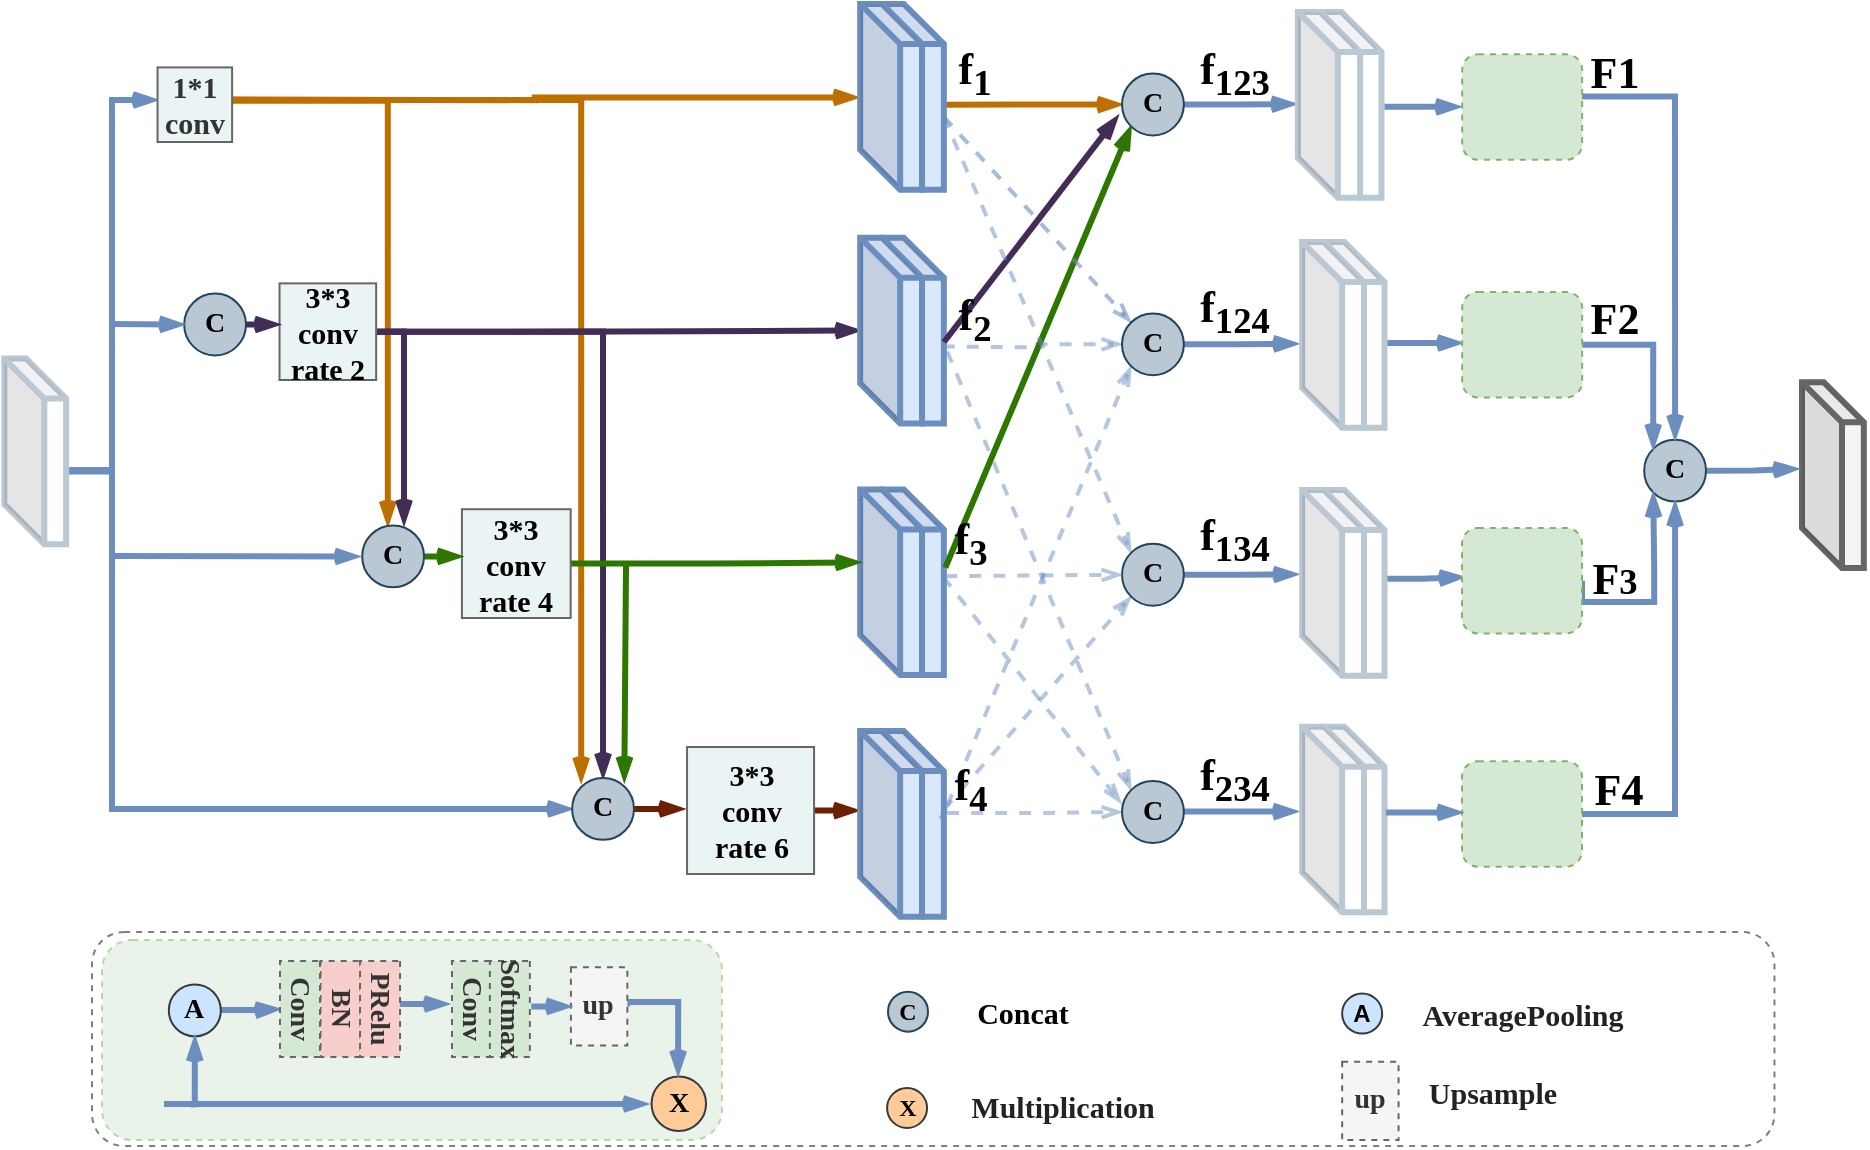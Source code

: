 <mxfile version="15.4.2" type="github">
  <diagram id="ucmeDUE8PjvUyTsY_A71" name="Page-1">
    <mxGraphModel dx="2331" dy="110" grid="1" gridSize="10" guides="1" tooltips="1" connect="1" arrows="1" fold="1" page="1" pageScale="1" pageWidth="950" pageHeight="610" math="0" shadow="0">
      <root>
        <mxCell id="0" />
        <mxCell id="1" parent="0" />
        <mxCell id="HQmr0_HHxX1zqaQ1JSO0-6" value="" style="rounded=1;whiteSpace=wrap;html=1;dashed=1;fillColor=none;opacity=50;" parent="1" vertex="1">
          <mxGeometry x="-896" y="1090" width="841.23" height="107" as="geometry" />
        </mxCell>
        <mxCell id="HQmr0_HHxX1zqaQ1JSO0-5" value="" style="rounded=1;whiteSpace=wrap;html=1;opacity=50;fillColor=#d5e8d4;strokeColor=#82b366;dashed=1;" parent="1" vertex="1">
          <mxGeometry x="-891" y="1094" width="310" height="100" as="geometry" />
        </mxCell>
        <mxCell id="ZjDHKOjExT786DWHT1Mi-3" style="edgeStyle=orthogonalEdgeStyle;rounded=0;orthogonalLoop=1;jettySize=auto;html=1;strokeColor=#6C8EBF;strokeWidth=3;endArrow=openThin;endFill=0;" parent="1" target="WGSE6rdhL_hBCYRlnlbb-167" edge="1">
          <mxGeometry relative="1" as="geometry">
            <mxPoint x="-913" y="859" as="sourcePoint" />
            <mxPoint x="-873.92" y="684" as="targetPoint" />
            <Array as="points">
              <mxPoint x="-886" y="859" />
              <mxPoint x="-886" y="674" />
            </Array>
          </mxGeometry>
        </mxCell>
        <mxCell id="_Oy8U_VoJlUWkBcO0KBY-6" style="edgeStyle=orthogonalEdgeStyle;rounded=0;orthogonalLoop=1;jettySize=auto;html=1;exitX=0;exitY=0;exitDx=30.922;exitDy=56.429;exitPerimeter=0;entryX=0;entryY=0.5;entryDx=0;entryDy=0;fontSize=15;strokeWidth=3;endArrow=openThin;endFill=0;strokeColor=#6C8EBF;" edge="1" parent="1" target="WGSE6rdhL_hBCYRlnlbb-182">
          <mxGeometry relative="1" as="geometry">
            <mxPoint x="-911.918" y="859.699" as="sourcePoint" />
            <mxPoint x="-658.936" y="1028.458" as="targetPoint" />
            <Array as="points">
              <mxPoint x="-886" y="860" />
              <mxPoint x="-886" y="1029" />
            </Array>
          </mxGeometry>
        </mxCell>
        <mxCell id="WGSE6rdhL_hBCYRlnlbb-162" value="" style="shape=cube;whiteSpace=wrap;html=1;boundedLbl=1;backgroundOutline=1;darkOpacity=0.05;darkOpacity2=0.1;strokeColor=#BAC8D3;strokeWidth=3;" parent="1" vertex="1">
          <mxGeometry x="-939.84" y="803.271" width="30.922" height="92.857" as="geometry" />
        </mxCell>
        <mxCell id="ZjDHKOjExT786DWHT1Mi-12" style="edgeStyle=orthogonalEdgeStyle;rounded=0;orthogonalLoop=1;jettySize=auto;html=1;exitX=1;exitY=0.5;exitDx=0;exitDy=0;entryX=0.146;entryY=0.065;entryDx=0;entryDy=0;strokeColor=#BD7000;strokeWidth=3;fillColor=#f0a30a;endArrow=openThin;endFill=0;entryPerimeter=0;" parent="1" edge="1" target="WGSE6rdhL_hBCYRlnlbb-182">
          <mxGeometry relative="1" as="geometry">
            <mxPoint x="-842.39" y="681.52" as="sourcePoint" />
            <mxPoint x="-651.408" y="1004.525" as="targetPoint" />
            <Array as="points">
              <mxPoint x="-842" y="674" />
              <mxPoint x="-651" y="674" />
            </Array>
          </mxGeometry>
        </mxCell>
        <mxCell id="cVw8dc1-TvIYtdiTkvWI-1" style="edgeStyle=orthogonalEdgeStyle;rounded=0;orthogonalLoop=1;jettySize=auto;html=1;exitX=1;exitY=0.5;exitDx=0;exitDy=0;fillColor=#f0a30a;strokeColor=#BD7000;strokeWidth=3;entryX=-0.032;entryY=0.503;entryDx=0;entryDy=0;entryPerimeter=0;fontStyle=0;endArrow=openThin;endFill=0;" parent="1" target="WGSE6rdhL_hBCYRlnlbb-219" edge="1">
          <mxGeometry relative="1" as="geometry">
            <mxPoint x="-492.92" y="675" as="targetPoint" />
            <mxPoint x="-838.39" y="673.63" as="sourcePoint" />
          </mxGeometry>
        </mxCell>
        <mxCell id="cVw8dc1-TvIYtdiTkvWI-8" style="edgeStyle=orthogonalEdgeStyle;rounded=0;orthogonalLoop=1;jettySize=auto;html=1;exitX=1;exitY=0.5;exitDx=0;exitDy=0;entryX=0.415;entryY=0.003;entryDx=0;entryDy=0;entryPerimeter=0;fillColor=#f0a30a;strokeColor=#BD7000;strokeWidth=3;endArrow=openThin;endFill=0;" parent="1" target="WGSE6rdhL_hBCYRlnlbb-180" edge="1">
          <mxGeometry relative="1" as="geometry">
            <mxPoint x="-825.94" y="674.355" as="sourcePoint" />
            <mxPoint x="-747.991" y="887.211" as="targetPoint" />
            <Array as="points">
              <mxPoint x="-748" y="674" />
            </Array>
          </mxGeometry>
        </mxCell>
        <mxCell id="WGSE6rdhL_hBCYRlnlbb-167" value="&lt;font face=&quot;Times New Roman&quot; style=&quot;font-size: 15px&quot;&gt;&lt;b&gt;1*1&lt;br&gt;conv&lt;/b&gt;&lt;/font&gt;" style="whiteSpace=wrap;html=1;aspect=fixed;strokeWidth=1;fillColor=#EBF4F5;strokeColor=#666666;fontColor=#333333;" parent="1" vertex="1">
          <mxGeometry x="-863.23" y="657.71" width="37.29" height="37.29" as="geometry" />
        </mxCell>
        <mxCell id="cVw8dc1-TvIYtdiTkvWI-9" style="edgeStyle=orthogonalEdgeStyle;rounded=0;orthogonalLoop=1;jettySize=auto;html=1;exitX=1;exitY=0.5;exitDx=0;exitDy=0;entryX=0.666;entryY=-0.013;entryDx=0;entryDy=0;entryPerimeter=0;fillColor=#76608a;strokeColor=#432D57;strokeWidth=3;endArrow=openThin;endFill=0;" parent="1" edge="1" target="WGSE6rdhL_hBCYRlnlbb-180" source="WGSE6rdhL_hBCYRlnlbb-171">
          <mxGeometry relative="1" as="geometry">
            <mxPoint x="-734.117" y="893.385" as="targetPoint" />
            <mxPoint x="-756.48" y="808.801" as="sourcePoint" />
            <Array as="points">
              <mxPoint x="-740" y="790" />
              <mxPoint x="-740" y="886" />
            </Array>
          </mxGeometry>
        </mxCell>
        <mxCell id="_Oy8U_VoJlUWkBcO0KBY-7" style="edgeStyle=orthogonalEdgeStyle;rounded=0;orthogonalLoop=1;jettySize=auto;html=1;exitX=1;exitY=0.5;exitDx=0;exitDy=0;fontSize=15;endArrow=openThin;endFill=0;strokeColor=#432D57;strokeWidth=3;" edge="1" parent="1" source="WGSE6rdhL_hBCYRlnlbb-171" target="WGSE6rdhL_hBCYRlnlbb-220">
          <mxGeometry relative="1" as="geometry" />
        </mxCell>
        <mxCell id="_Oy8U_VoJlUWkBcO0KBY-8" style="edgeStyle=orthogonalEdgeStyle;rounded=0;orthogonalLoop=1;jettySize=auto;html=1;exitX=1;exitY=0.5;exitDx=0;exitDy=0;entryX=0.5;entryY=0;entryDx=0;entryDy=0;fontSize=15;endArrow=openThin;endFill=0;strokeColor=#432D57;strokeWidth=3;" edge="1" parent="1" source="WGSE6rdhL_hBCYRlnlbb-171" target="WGSE6rdhL_hBCYRlnlbb-182">
          <mxGeometry relative="1" as="geometry" />
        </mxCell>
        <mxCell id="WGSE6rdhL_hBCYRlnlbb-171" value="&lt;font face=&quot;Times New Roman&quot; style=&quot;font-size: 15px&quot;&gt;&lt;b&gt;3*3&lt;br&gt;conv&lt;br&gt;rate 2&lt;/b&gt;&lt;/font&gt;" style="whiteSpace=wrap;html=1;aspect=fixed;strokeWidth=1;fillColor=#EBF4F5;strokeColor=#666666;" parent="1" vertex="1">
          <mxGeometry x="-802.23" y="765.69" width="48.31" height="48.31" as="geometry" />
        </mxCell>
        <mxCell id="HQmr0_HHxX1zqaQ1JSO0-12" style="edgeStyle=orthogonalEdgeStyle;rounded=0;orthogonalLoop=1;jettySize=auto;html=1;exitX=1;exitY=0.5;exitDx=0;exitDy=0;entryX=-0.028;entryY=0.429;entryDx=0;entryDy=0;entryPerimeter=0;endArrow=openThin;endFill=0;strokeColor=#6D1F00;strokeWidth=3;" parent="1" source="WGSE6rdhL_hBCYRlnlbb-176" target="WGSE6rdhL_hBCYRlnlbb-222" edge="1">
          <mxGeometry relative="1" as="geometry" />
        </mxCell>
        <mxCell id="WGSE6rdhL_hBCYRlnlbb-176" value="&lt;font face=&quot;Times New Roman&quot; style=&quot;font-size: 15px&quot;&gt;&lt;b&gt;3*3&lt;br&gt;conv&lt;br&gt;rate 6&lt;/b&gt;&lt;/font&gt;" style="whiteSpace=wrap;html=1;aspect=fixed;strokeWidth=1;fillColor=#EBF4F5;strokeColor=#666666;" parent="1" vertex="1">
          <mxGeometry x="-598.47" y="997.5" width="63.5" height="63.5" as="geometry" />
        </mxCell>
        <mxCell id="HQmr0_HHxX1zqaQ1JSO0-22" style="edgeStyle=orthogonalEdgeStyle;rounded=0;orthogonalLoop=1;jettySize=auto;html=1;exitX=1;exitY=0.5;exitDx=0;exitDy=0;endArrow=openThin;endFill=0;strokeColor=#6D1F00;strokeWidth=3;" parent="1" source="WGSE6rdhL_hBCYRlnlbb-182" edge="1">
          <mxGeometry relative="1" as="geometry">
            <mxPoint x="-600" y="1028.444" as="targetPoint" />
          </mxGeometry>
        </mxCell>
        <mxCell id="WGSE6rdhL_hBCYRlnlbb-182" value="&lt;b&gt;&lt;font face=&quot;Times New Roman&quot; style=&quot;font-size: 14px&quot;&gt;C&lt;/font&gt;&lt;/b&gt;" style="ellipse;whiteSpace=wrap;html=1;aspect=fixed;strokeColor=#23445d;strokeWidth=1;fillColor=#bac8d3;" parent="1" vertex="1">
          <mxGeometry x="-655.936" y="1012.997" width="30.922" height="30.922" as="geometry" />
        </mxCell>
        <mxCell id="WGSE6rdhL_hBCYRlnlbb-183" style="edgeStyle=orthogonalEdgeStyle;rounded=0;orthogonalLoop=1;jettySize=auto;html=1;exitX=1.019;exitY=0.542;exitDx=0;exitDy=0;exitPerimeter=0;fillColor=#f0a30a;strokeColor=#BD7000;strokeWidth=3;entryX=0;entryY=0.5;entryDx=0;entryDy=0;endArrow=openThin;endFill=0;" parent="1" source="WGSE6rdhL_hBCYRlnlbb-184" target="WGSE6rdhL_hBCYRlnlbb-201" edge="1">
          <mxGeometry relative="1" as="geometry">
            <mxPoint x="-187.0" y="682.81" as="targetPoint" />
          </mxGeometry>
        </mxCell>
        <mxCell id="WGSE6rdhL_hBCYRlnlbb-184" value="" style="shape=cube;whiteSpace=wrap;html=1;boundedLbl=1;backgroundOutline=1;darkOpacity=0.05;darkOpacity2=0.1;strokeColor=#6c8ebf;strokeWidth=3;fillColor=#dae8fc;" parent="1" vertex="1">
          <mxGeometry x="-501.0" y="626.001" width="30.922" height="92.857" as="geometry" />
        </mxCell>
        <mxCell id="ZjDHKOjExT786DWHT1Mi-16" style="edgeStyle=orthogonalEdgeStyle;rounded=0;orthogonalLoop=1;jettySize=auto;html=1;exitX=0.044;exitY=0.881;exitDx=0;exitDy=0;exitPerimeter=0;entryX=0;entryY=0.5;entryDx=0;entryDy=0;strokeColor=#6C8EBF;strokeWidth=2;opacity=50;dashed=1;endArrow=openThin;endFill=0;" parent="1" target="WGSE6rdhL_hBCYRlnlbb-203" edge="1">
          <mxGeometry relative="1" as="geometry">
            <mxPoint x="-470.64" y="797.24" as="sourcePoint" />
          </mxGeometry>
        </mxCell>
        <mxCell id="WGSE6rdhL_hBCYRlnlbb-186" value="" style="shape=cube;whiteSpace=wrap;html=1;boundedLbl=1;backgroundOutline=1;darkOpacity=0.05;darkOpacity2=0.1;strokeColor=#6c8ebf;strokeWidth=3;fillColor=#dae8fc;" parent="1" vertex="1">
          <mxGeometry x="-501.0" y="742.841" width="30.922" height="92.857" as="geometry" />
        </mxCell>
        <mxCell id="WGSE6rdhL_hBCYRlnlbb-188" value="" style="shape=cube;whiteSpace=wrap;html=1;boundedLbl=1;backgroundOutline=1;darkOpacity=0.05;darkOpacity2=0.1;strokeColor=#6c8ebf;strokeWidth=3;fillColor=#dae8fc;" parent="1" vertex="1">
          <mxGeometry x="-501.0" y="868.701" width="30.922" height="92.857" as="geometry" />
        </mxCell>
        <mxCell id="ZjDHKOjExT786DWHT1Mi-32" style="edgeStyle=orthogonalEdgeStyle;rounded=0;orthogonalLoop=1;jettySize=auto;html=1;exitX=1.054;exitY=0.441;exitDx=0;exitDy=0;exitPerimeter=0;entryX=0;entryY=0.5;entryDx=0;entryDy=0;strokeColor=#6C8EBF;strokeWidth=2;opacity=50;dashed=1;endArrow=openThin;endFill=0;" parent="1" source="WGSE6rdhL_hBCYRlnlbb-190" target="WGSE6rdhL_hBCYRlnlbb-207" edge="1">
          <mxGeometry relative="1" as="geometry" />
        </mxCell>
        <mxCell id="WGSE6rdhL_hBCYRlnlbb-190" value="" style="shape=cube;whiteSpace=wrap;html=1;boundedLbl=1;backgroundOutline=1;darkOpacity=0.05;darkOpacity2=0.1;strokeColor=#6c8ebf;strokeWidth=3;fillColor=#dae8fc;" parent="1" vertex="1">
          <mxGeometry x="-501.0" y="989.561" width="30.922" height="92.857" as="geometry" />
        </mxCell>
        <mxCell id="WGSE6rdhL_hBCYRlnlbb-191" value="" style="endArrow=openThin;html=1;strokeWidth=3;fillColor=#76608a;strokeColor=#432D57;endFill=0;" parent="1" edge="1">
          <mxGeometry width="50" height="50" relative="1" as="geometry">
            <mxPoint x="-470" y="795" as="sourcePoint" />
            <mxPoint x="-383" y="682" as="targetPoint" />
          </mxGeometry>
        </mxCell>
        <mxCell id="WGSE6rdhL_hBCYRlnlbb-192" value="" style="endArrow=openThin;html=1;fillColor=#60a917;strokeColor=#2D7600;strokeWidth=3;exitX=1.024;exitY=0.421;exitDx=0;exitDy=0;exitPerimeter=0;entryX=0;entryY=1;entryDx=0;entryDy=0;startArrow=none;endFill=0;" parent="1" source="WGSE6rdhL_hBCYRlnlbb-188" target="WGSE6rdhL_hBCYRlnlbb-201" edge="1">
          <mxGeometry width="50" height="50" relative="1" as="geometry">
            <mxPoint x="-377.92" y="915" as="sourcePoint" />
            <mxPoint x="-187.0" y="700.81" as="targetPoint" />
          </mxGeometry>
        </mxCell>
        <mxCell id="WGSE6rdhL_hBCYRlnlbb-193" value="" style="endArrow=openThin;html=1;startArrow=none;exitX=0;exitY=0;exitDx=30.922;exitDy=56.429;exitPerimeter=0;fillColor=#dae8fc;strokeColor=#6c8ebf;strokeWidth=2;entryX=0;entryY=0;entryDx=0;entryDy=0;dashed=1;opacity=60;endFill=0;" parent="1" source="WGSE6rdhL_hBCYRlnlbb-184" target="WGSE6rdhL_hBCYRlnlbb-203" edge="1">
          <mxGeometry width="50" height="50" relative="1" as="geometry">
            <mxPoint x="-317.92" y="695" as="sourcePoint" />
            <mxPoint x="-186.92" y="795" as="targetPoint" />
          </mxGeometry>
        </mxCell>
        <mxCell id="WGSE6rdhL_hBCYRlnlbb-194" value="" style="endArrow=openThin;html=1;exitX=1.057;exitY=0.4;exitDx=0;exitDy=0;exitPerimeter=0;fillColor=#dae8fc;strokeColor=#6c8ebf;strokeWidth=2;entryX=0;entryY=1;entryDx=0;entryDy=0;dashed=1;opacity=50;endFill=0;" parent="1" source="WGSE6rdhL_hBCYRlnlbb-190" target="WGSE6rdhL_hBCYRlnlbb-203" edge="1">
          <mxGeometry width="50" height="50" relative="1" as="geometry">
            <mxPoint x="-326.08" y="998.56" as="sourcePoint" />
            <mxPoint x="-186.92" y="815" as="targetPoint" />
          </mxGeometry>
        </mxCell>
        <mxCell id="WGSE6rdhL_hBCYRlnlbb-195" value="" style="endArrow=openThin;html=1;entryX=0;entryY=0;entryDx=0;entryDy=0;fillColor=#dae8fc;strokeColor=#6c8ebf;strokeWidth=2;exitX=0;exitY=0;exitDx=30.922;exitDy=56.429;exitPerimeter=0;dashed=1;opacity=50;endFill=0;" parent="1" source="WGSE6rdhL_hBCYRlnlbb-184" target="WGSE6rdhL_hBCYRlnlbb-205" edge="1">
          <mxGeometry width="50" height="50" relative="1" as="geometry">
            <mxPoint x="-407.92" y="695" as="sourcePoint" />
            <mxPoint x="-187.0" y="900.099" as="targetPoint" />
          </mxGeometry>
        </mxCell>
        <mxCell id="WGSE6rdhL_hBCYRlnlbb-196" value="" style="endArrow=openThin;html=1;fillColor=#dae8fc;strokeColor=#6c8ebf;strokeWidth=2;entryX=0;entryY=1;entryDx=0;entryDy=0;dashed=1;opacity=50;startArrow=none;exitX=1.005;exitY=0.421;exitDx=0;exitDy=0;exitPerimeter=0;endFill=0;" parent="1" source="WGSE6rdhL_hBCYRlnlbb-190" target="WGSE6rdhL_hBCYRlnlbb-205" edge="1">
          <mxGeometry width="50" height="50" relative="1" as="geometry">
            <mxPoint x="-462.92" y="1008" as="sourcePoint" />
            <mxPoint x="-187.0" y="933.81" as="targetPoint" />
          </mxGeometry>
        </mxCell>
        <mxCell id="WGSE6rdhL_hBCYRlnlbb-197" value="" style="endArrow=openThin;html=1;entryX=0;entryY=0;entryDx=0;entryDy=0;fillColor=#dae8fc;strokeColor=#6c8ebf;strokeWidth=2;exitX=0.119;exitY=0.964;exitDx=0;exitDy=0;exitPerimeter=0;dashed=1;opacity=50;endFill=0;" parent="1" target="WGSE6rdhL_hBCYRlnlbb-207" edge="1">
          <mxGeometry width="50" height="50" relative="1" as="geometry">
            <mxPoint x="-468.39" y="799.73" as="sourcePoint" />
            <mxPoint x="-187.0" y="992.959" as="targetPoint" />
          </mxGeometry>
        </mxCell>
        <mxCell id="WGSE6rdhL_hBCYRlnlbb-198" value="" style="endArrow=openThin;html=1;fillColor=#dae8fc;strokeColor=#6c8ebf;strokeWidth=2;opacity=50;dashed=1;exitX=0.993;exitY=0.472;exitDx=0;exitDy=0;exitPerimeter=0;entryX=-0.013;entryY=0.358;entryDx=0;entryDy=0;entryPerimeter=0;endFill=0;" parent="1" source="WGSE6rdhL_hBCYRlnlbb-188" target="WGSE6rdhL_hBCYRlnlbb-207" edge="1">
          <mxGeometry width="50" height="50" relative="1" as="geometry">
            <mxPoint x="-469.92" y="925" as="sourcePoint" />
            <mxPoint x="-380.92" y="1028" as="targetPoint" />
          </mxGeometry>
        </mxCell>
        <mxCell id="WGSE6rdhL_hBCYRlnlbb-199" value="" style="shape=cube;whiteSpace=wrap;html=1;boundedLbl=1;backgroundOutline=1;darkOpacity=0.05;darkOpacity2=0.1;strokeColor=#666666;strokeWidth=3;fillColor=#f5f5f5;fontColor=#333333;" parent="1" vertex="1">
          <mxGeometry x="-41.0" y="815.141" width="30.922" height="92.857" as="geometry" />
        </mxCell>
        <mxCell id="cVw8dc1-TvIYtdiTkvWI-16" style="edgeStyle=orthogonalEdgeStyle;rounded=0;orthogonalLoop=1;jettySize=auto;html=1;exitX=1;exitY=0.5;exitDx=0;exitDy=0;strokeColor=#6C8EBF;strokeWidth=3;endArrow=openThin;endFill=0;" parent="1" source="WGSE6rdhL_hBCYRlnlbb-201" edge="1">
          <mxGeometry relative="1" as="geometry">
            <mxPoint x="-351.074" y="683.268" as="sourcePoint" />
            <mxPoint x="-293.92" y="676" as="targetPoint" />
          </mxGeometry>
        </mxCell>
        <mxCell id="WGSE6rdhL_hBCYRlnlbb-201" value="&lt;font face=&quot;Times New Roman&quot; size=&quot;1&quot;&gt;&lt;b style=&quot;font-size: 14px&quot;&gt;C&lt;/b&gt;&lt;/font&gt;" style="ellipse;whiteSpace=wrap;html=1;aspect=fixed;strokeColor=#23445d;strokeWidth=1;fillColor=#bac8d3;" parent="1" vertex="1">
          <mxGeometry x="-380.996" y="660.807" width="30.922" height="30.922" as="geometry" />
        </mxCell>
        <mxCell id="cVw8dc1-TvIYtdiTkvWI-25" style="edgeStyle=orthogonalEdgeStyle;rounded=0;orthogonalLoop=1;jettySize=auto;html=1;exitX=1;exitY=0.5;exitDx=0;exitDy=0;strokeColor=#6C8EBF;strokeWidth=3;endArrow=openThin;endFill=0;" parent="1" source="WGSE6rdhL_hBCYRlnlbb-203" edge="1">
          <mxGeometry relative="1" as="geometry">
            <mxPoint x="-292.92" y="795.897" as="targetPoint" />
          </mxGeometry>
        </mxCell>
        <mxCell id="WGSE6rdhL_hBCYRlnlbb-203" value="&lt;font face=&quot;Times New Roman&quot; size=&quot;1&quot;&gt;&lt;b style=&quot;font-size: 14px&quot;&gt;C&lt;/b&gt;&lt;/font&gt;" style="ellipse;whiteSpace=wrap;html=1;aspect=fixed;strokeColor=#23445d;strokeWidth=1;fillColor=#bac8d3;" parent="1" vertex="1">
          <mxGeometry x="-380.996" y="780.687" width="30.922" height="30.922" as="geometry" />
        </mxCell>
        <mxCell id="cVw8dc1-TvIYtdiTkvWI-29" style="edgeStyle=orthogonalEdgeStyle;rounded=0;orthogonalLoop=1;jettySize=auto;html=1;exitX=1;exitY=0.5;exitDx=0;exitDy=0;strokeColor=#6C8EBF;strokeWidth=3;endArrow=openThin;endFill=0;" parent="1" source="WGSE6rdhL_hBCYRlnlbb-205" edge="1">
          <mxGeometry relative="1" as="geometry">
            <mxPoint x="-292.92" y="911.143" as="targetPoint" />
          </mxGeometry>
        </mxCell>
        <mxCell id="WGSE6rdhL_hBCYRlnlbb-205" value="&lt;b&gt;&lt;font face=&quot;Times New Roman&quot; style=&quot;font-size: 14px&quot;&gt;C&lt;/font&gt;&lt;/b&gt;" style="ellipse;whiteSpace=wrap;html=1;aspect=fixed;strokeColor=#23445d;strokeWidth=1;fillColor=#bac8d3;" parent="1" vertex="1">
          <mxGeometry x="-380.996" y="895.917" width="30.922" height="30.922" as="geometry" />
        </mxCell>
        <mxCell id="tzJaH0j9fJQoNtwnt7KF-12" style="edgeStyle=orthogonalEdgeStyle;rounded=0;orthogonalLoop=1;jettySize=auto;html=1;exitX=1;exitY=0.5;exitDx=0;exitDy=0;strokeWidth=3;fillColor=#dae8fc;strokeColor=#6c8ebf;endArrow=openThin;endFill=0;" parent="1" edge="1">
          <mxGeometry relative="1" as="geometry">
            <mxPoint x="-293.08" y="1029.8" as="targetPoint" />
            <mxPoint x="-351.234" y="1029.788" as="sourcePoint" />
          </mxGeometry>
        </mxCell>
        <mxCell id="WGSE6rdhL_hBCYRlnlbb-207" value="&lt;b&gt;&lt;font face=&quot;Times New Roman&quot; style=&quot;font-size: 14px&quot;&gt;C&lt;/font&gt;&lt;/b&gt;" style="ellipse;whiteSpace=wrap;html=1;aspect=fixed;strokeColor=#23445d;strokeWidth=1;fillColor=#bac8d3;" parent="1" vertex="1">
          <mxGeometry x="-380.996" y="1014.527" width="30.922" height="30.922" as="geometry" />
        </mxCell>
        <mxCell id="WGSE6rdhL_hBCYRlnlbb-208" value="" style="shape=cube;whiteSpace=wrap;html=1;boundedLbl=1;backgroundOutline=1;darkOpacity=0.05;darkOpacity2=0.1;strokeColor=#BAC8D3;strokeWidth=3;" parent="1" vertex="1">
          <mxGeometry x="-282.18" y="629.981" width="30.922" height="92.857" as="geometry" />
        </mxCell>
        <mxCell id="ZjDHKOjExT786DWHT1Mi-47" style="edgeStyle=orthogonalEdgeStyle;rounded=0;orthogonalLoop=1;jettySize=auto;html=1;exitX=0;exitY=0;exitDx=30.922;exitDy=56.429;exitPerimeter=0;entryX=0;entryY=0.5;entryDx=0;entryDy=0;strokeColor=#6C8EBF;strokeWidth=3;endArrow=openThin;endFill=0;" parent="1" target="ZjDHKOjExT786DWHT1Mi-35" edge="1">
          <mxGeometry relative="1" as="geometry">
            <mxPoint x="-249.748" y="795.459" as="sourcePoint" />
            <mxPoint x="-214.92" y="796.365" as="targetPoint" />
          </mxGeometry>
        </mxCell>
        <mxCell id="WGSE6rdhL_hBCYRlnlbb-209" value="" style="shape=cube;whiteSpace=wrap;html=1;boundedLbl=1;backgroundOutline=1;darkOpacity=0.05;darkOpacity2=0.1;strokeColor=#BAC8D3;strokeWidth=3;" parent="1" vertex="1">
          <mxGeometry x="-280.67" y="745.031" width="30.922" height="92.857" as="geometry" />
        </mxCell>
        <mxCell id="WGSE6rdhL_hBCYRlnlbb-210" value="" style="shape=cube;whiteSpace=wrap;html=1;boundedLbl=1;backgroundOutline=1;darkOpacity=0.05;darkOpacity2=0.1;strokeColor=#BAC8D3;strokeWidth=3;" parent="1" vertex="1">
          <mxGeometry x="-280.67" y="987.328" width="30.922" height="92.857" as="geometry" />
        </mxCell>
        <mxCell id="WGSE6rdhL_hBCYRlnlbb-242" style="edgeStyle=orthogonalEdgeStyle;rounded=0;orthogonalLoop=1;jettySize=auto;html=1;exitX=0;exitY=0;exitDx=30.922;exitDy=56.429;exitPerimeter=0;fillColor=#dae8fc;strokeColor=#6c8ebf;strokeWidth=3;entryX=0.017;entryY=0.467;entryDx=0;entryDy=0;entryPerimeter=0;endArrow=openThin;endFill=0;" parent="1" target="ZjDHKOjExT786DWHT1Mi-36" edge="1">
          <mxGeometry relative="1" as="geometry">
            <mxPoint x="-212.92" y="913" as="targetPoint" />
            <mxPoint x="-249.748" y="913.427" as="sourcePoint" />
            <Array as="points">
              <mxPoint x="-230.92" y="913" />
            </Array>
          </mxGeometry>
        </mxCell>
        <mxCell id="WGSE6rdhL_hBCYRlnlbb-211" value="" style="shape=cube;whiteSpace=wrap;html=1;boundedLbl=1;backgroundOutline=1;darkOpacity=0.05;darkOpacity2=0.1;strokeColor=#BAC8D3;strokeWidth=3;" parent="1" vertex="1">
          <mxGeometry x="-280.67" y="868.998" width="30.922" height="92.857" as="geometry" />
        </mxCell>
        <mxCell id="WGSE6rdhL_hBCYRlnlbb-219" value="" style="shape=cube;whiteSpace=wrap;html=1;boundedLbl=1;backgroundOutline=1;darkOpacity=0.05;darkOpacity2=0.1;strokeColor=#6c8ebf;strokeWidth=3;fillColor=#dae8fc;" parent="1" vertex="1">
          <mxGeometry x="-511.92" y="626.001" width="30.922" height="92.857" as="geometry" />
        </mxCell>
        <mxCell id="WGSE6rdhL_hBCYRlnlbb-220" value="" style="shape=cube;whiteSpace=wrap;html=1;boundedLbl=1;backgroundOutline=1;darkOpacity=0.05;darkOpacity2=0.1;strokeColor=#6c8ebf;strokeWidth=3;fillColor=#dae8fc;" parent="1" vertex="1">
          <mxGeometry x="-511.92" y="742.841" width="30.922" height="92.857" as="geometry" />
        </mxCell>
        <mxCell id="WGSE6rdhL_hBCYRlnlbb-221" value="" style="shape=cube;whiteSpace=wrap;html=1;boundedLbl=1;backgroundOutline=1;darkOpacity=0.05;darkOpacity2=0.1;strokeColor=#6c8ebf;strokeWidth=3;fillColor=#dae8fc;" parent="1" vertex="1">
          <mxGeometry x="-511.92" y="868.701" width="30.922" height="92.857" as="geometry" />
        </mxCell>
        <mxCell id="WGSE6rdhL_hBCYRlnlbb-222" value="" style="shape=cube;whiteSpace=wrap;html=1;boundedLbl=1;backgroundOutline=1;darkOpacity=0.05;darkOpacity2=0.1;strokeColor=#6c8ebf;strokeWidth=3;fillColor=#dae8fc;" parent="1" vertex="1">
          <mxGeometry x="-511.92" y="989.561" width="30.922" height="92.857" as="geometry" />
        </mxCell>
        <mxCell id="WGSE6rdhL_hBCYRlnlbb-223" value="" style="shape=cube;whiteSpace=wrap;html=1;boundedLbl=1;backgroundOutline=1;darkOpacity=0.05;darkOpacity2=0.1;strokeColor=#BAC8D3;strokeWidth=3;" parent="1" vertex="1">
          <mxGeometry x="-293.07" y="629.98" width="31.1" height="92.86" as="geometry" />
        </mxCell>
        <mxCell id="WGSE6rdhL_hBCYRlnlbb-224" value="" style="shape=cube;whiteSpace=wrap;html=1;boundedLbl=1;backgroundOutline=1;darkOpacity=0.05;darkOpacity2=0.1;strokeColor=#BAC8D3;strokeWidth=3;" parent="1" vertex="1">
          <mxGeometry x="-290.92" y="745.031" width="30.922" height="92.857" as="geometry" />
        </mxCell>
        <mxCell id="WGSE6rdhL_hBCYRlnlbb-225" value="" style="shape=cube;whiteSpace=wrap;html=1;boundedLbl=1;backgroundOutline=1;darkOpacity=0.05;darkOpacity2=0.1;strokeColor=#BAC8D3;strokeWidth=3;" parent="1" vertex="1">
          <mxGeometry x="-290.92" y="868.998" width="30.922" height="92.857" as="geometry" />
        </mxCell>
        <mxCell id="WGSE6rdhL_hBCYRlnlbb-226" value="" style="shape=cube;whiteSpace=wrap;html=1;boundedLbl=1;backgroundOutline=1;darkOpacity=0.05;darkOpacity2=0.1;strokeColor=#BAC8D3;strokeWidth=3;" parent="1" vertex="1">
          <mxGeometry x="-290.92" y="987.328" width="30.922" height="92.857" as="geometry" />
        </mxCell>
        <mxCell id="WGSE6rdhL_hBCYRlnlbb-278" style="edgeStyle=orthogonalEdgeStyle;rounded=0;orthogonalLoop=1;jettySize=auto;html=1;exitX=1;exitY=0.5;exitDx=0;exitDy=0;fillColor=#dae8fc;strokeColor=#6c8ebf;strokeWidth=3;entryX=-0.062;entryY=0.466;entryDx=0;entryDy=0;entryPerimeter=0;endArrow=openThin;endFill=0;" parent="1" source="WGSE6rdhL_hBCYRlnlbb-273" target="WGSE6rdhL_hBCYRlnlbb-199" edge="1">
          <mxGeometry relative="1" as="geometry">
            <mxPoint x="-60" y="873" as="targetPoint" />
          </mxGeometry>
        </mxCell>
        <mxCell id="WGSE6rdhL_hBCYRlnlbb-273" value="&lt;b&gt;&lt;font face=&quot;Times New Roman&quot; style=&quot;font-size: 14px&quot;&gt;C&lt;/font&gt;&lt;/b&gt;" style="ellipse;whiteSpace=wrap;html=1;aspect=fixed;strokeColor=#23445d;strokeWidth=1;fillColor=#bac8d3;" parent="1" vertex="1">
          <mxGeometry x="-119.916" y="843.887" width="30.922" height="30.922" as="geometry" />
        </mxCell>
        <mxCell id="tzJaH0j9fJQoNtwnt7KF-18" value="&lt;b style=&quot;font-size: 22px&quot;&gt;&lt;font face=&quot;Times New Roman&quot; style=&quot;font-size: 22px&quot;&gt;&lt;font style=&quot;font-size: 22px&quot;&gt;f&lt;/font&gt;&lt;sub&gt;123&lt;/sub&gt;&lt;/font&gt;&lt;/b&gt;" style="text;html=1;resizable=0;autosize=1;align=center;verticalAlign=middle;points=[];fillColor=none;strokeColor=none;rounded=0;" parent="1" vertex="1">
          <mxGeometry x="-350.07" y="646" width="50" height="30" as="geometry" />
        </mxCell>
        <mxCell id="tzJaH0j9fJQoNtwnt7KF-19" value="&lt;font face=&quot;Times New Roman&quot; style=&quot;font-size: 22px&quot;&gt;&lt;b&gt;&lt;font style=&quot;font-size: 22px&quot;&gt;f&lt;/font&gt;&lt;sub&gt;124&lt;/sub&gt;&lt;/b&gt;&lt;/font&gt;" style="text;html=1;resizable=0;autosize=1;align=center;verticalAlign=middle;points=[];fillColor=none;strokeColor=none;rounded=0;" parent="1" vertex="1">
          <mxGeometry x="-350.07" y="765.27" width="50" height="30" as="geometry" />
        </mxCell>
        <mxCell id="tzJaH0j9fJQoNtwnt7KF-20" value="&lt;font style=&quot;font-size: 22px&quot; face=&quot;Times New Roman&quot;&gt;&lt;b&gt;&lt;font style=&quot;font-size: 22px&quot;&gt;f&lt;/font&gt;&lt;sub&gt;134&lt;/sub&gt;&lt;/b&gt;&lt;/font&gt;" style="text;html=1;resizable=0;autosize=1;align=center;verticalAlign=middle;points=[];fillColor=none;strokeColor=none;rounded=0;" parent="1" vertex="1">
          <mxGeometry x="-350.07" y="879.0" width="50" height="30" as="geometry" />
        </mxCell>
        <mxCell id="tzJaH0j9fJQoNtwnt7KF-21" value="&lt;font style=&quot;font-size: 22px&quot; face=&quot;Times New Roman&quot;&gt;&lt;b&gt;&lt;font style=&quot;font-size: 22px&quot;&gt;f&lt;/font&gt;&lt;sub&gt;234&lt;/sub&gt;&lt;/b&gt;&lt;/font&gt;" style="text;html=1;resizable=0;autosize=1;align=center;verticalAlign=middle;points=[];fillColor=none;strokeColor=none;rounded=0;" parent="1" vertex="1">
          <mxGeometry x="-350.07" y="999" width="50" height="30" as="geometry" />
        </mxCell>
        <mxCell id="GUt-SkPFksqqKjLSICWc-1" value="&lt;font face=&quot;Times New Roman&quot;&gt;&lt;b&gt;C&lt;/b&gt;&lt;/font&gt;" style="ellipse;whiteSpace=wrap;html=1;aspect=fixed;strokeColor=#23445d;strokeWidth=1;fillColor=#bac8d3;" parent="1" vertex="1">
          <mxGeometry x="-498" y="1119.82" width="20" height="20" as="geometry" />
        </mxCell>
        <mxCell id="GUt-SkPFksqqKjLSICWc-2" value="&lt;font face=&quot;Times New Roman&quot; size=&quot;1&quot;&gt;&lt;b style=&quot;font-size: 15px&quot;&gt;Concat&lt;/b&gt;&lt;/font&gt;" style="text;html=1;resizable=0;autosize=1;align=center;verticalAlign=middle;points=[];fillColor=none;strokeColor=none;rounded=0;strokeWidth=2;" parent="1" vertex="1">
          <mxGeometry x="-461.08" y="1119.82" width="60" height="20" as="geometry" />
        </mxCell>
        <mxCell id="GUt-SkPFksqqKjLSICWc-3" value="&lt;b&gt;A&lt;/b&gt;" style="ellipse;whiteSpace=wrap;html=1;aspect=fixed;strokeColor=#36393d;strokeWidth=1;fillColor=#cce5ff;" parent="1" vertex="1">
          <mxGeometry x="-270.92" y="1120.78" width="20" height="20" as="geometry" />
        </mxCell>
        <mxCell id="GUt-SkPFksqqKjLSICWc-4" value="&lt;h1 class=&quot;el-tooltip d-ib title fs-xxl line-2&quot; tabindex=&quot;0&quot; style=&quot;padding: 0px ; margin: 0px ; box-sizing: border-box ; display: inline-block ; overflow: hidden ; word-break: break-all ; outline-width: 0px ; color: rgb(34 , 34 , 38) ; background-color: rgb(255 , 255 , 255)&quot;&gt;&lt;font style=&quot;font-size: 15px&quot; face=&quot;Times New Roman&quot;&gt;AveragePooling&lt;/font&gt;&lt;/h1&gt;" style="text;html=1;resizable=0;autosize=1;align=center;verticalAlign=middle;points=[];fillColor=none;strokeColor=none;rounded=0;" parent="1" vertex="1">
          <mxGeometry x="-240.99" y="1120.78" width="120" height="20" as="geometry" />
        </mxCell>
        <mxCell id="GUt-SkPFksqqKjLSICWc-5" value="&lt;font face=&quot;Times New Roman&quot; size=&quot;1&quot;&gt;&lt;b style=&quot;font-size: 14px&quot;&gt;X&lt;/b&gt;&lt;/font&gt;" style="ellipse;whiteSpace=wrap;html=1;aspect=fixed;strokeColor=#36393d;strokeWidth=1;fillColor=#ffcc99;" parent="1" vertex="1">
          <mxGeometry x="-616.23" y="1162.19" width="27.27" height="27.27" as="geometry" />
        </mxCell>
        <mxCell id="GUt-SkPFksqqKjLSICWc-9" value="&lt;font face=&quot;Times New Roman&quot; style=&quot;font-size: 22px&quot;&gt;&lt;b&gt;&lt;font style=&quot;font-size: 22px&quot;&gt;f&lt;/font&gt;&lt;sub&gt;1&lt;/sub&gt;&lt;/b&gt;&lt;/font&gt;" style="text;html=1;resizable=0;autosize=1;align=center;verticalAlign=middle;points=[];fillColor=none;strokeColor=none;rounded=0;" parent="1" vertex="1">
          <mxGeometry x="-470.08" y="646.0" width="30" height="30" as="geometry" />
        </mxCell>
        <mxCell id="cVw8dc1-TvIYtdiTkvWI-12" value="" style="edgeStyle=orthogonalEdgeStyle;rounded=0;orthogonalLoop=1;jettySize=auto;html=1;strokeColor=#432D57;strokeWidth=3;endArrow=openThin;endFill=0;" parent="1" source="WGSE6rdhL_hBCYRlnlbb-178" target="WGSE6rdhL_hBCYRlnlbb-171" edge="1">
          <mxGeometry relative="1" as="geometry">
            <Array as="points">
              <mxPoint x="-812.92" y="786" />
              <mxPoint x="-812.92" y="786" />
            </Array>
          </mxGeometry>
        </mxCell>
        <mxCell id="WGSE6rdhL_hBCYRlnlbb-178" value="&lt;b&gt;&lt;font face=&quot;Times New Roman&quot; style=&quot;font-size: 14px&quot;&gt;C&lt;/font&gt;&lt;/b&gt;" style="ellipse;whiteSpace=wrap;html=1;aspect=fixed;strokeColor=#23445d;strokeWidth=1;fillColor=#bac8d3;" parent="1" vertex="1">
          <mxGeometry x="-849.916" y="770.807" width="30.922" height="30.922" as="geometry" />
        </mxCell>
        <mxCell id="ZjDHKOjExT786DWHT1Mi-10" style="edgeStyle=orthogonalEdgeStyle;rounded=0;orthogonalLoop=1;jettySize=auto;html=1;exitX=1;exitY=0.5;exitDx=0;exitDy=0;strokeColor=#2D7600;strokeWidth=3;fillColor=#60a917;entryX=0;entryY=0;entryDx=0;entryDy=36.429;entryPerimeter=0;endArrow=openThin;endFill=0;" parent="1" source="WGSE6rdhL_hBCYRlnlbb-174" target="WGSE6rdhL_hBCYRlnlbb-221" edge="1">
          <mxGeometry relative="1" as="geometry">
            <mxPoint x="-492.92" y="905" as="targetPoint" />
          </mxGeometry>
        </mxCell>
        <mxCell id="WGSE6rdhL_hBCYRlnlbb-174" value="&lt;font face=&quot;Times New Roman&quot; style=&quot;font-size: 15px&quot;&gt;&lt;b&gt;3*3&lt;br&gt;conv&lt;br&gt;rate 4&lt;/b&gt;&lt;/font&gt;" style="whiteSpace=wrap;html=1;aspect=fixed;strokeWidth=1;fillColor=#EBF4F5;strokeColor=#666666;" parent="1" vertex="1">
          <mxGeometry x="-711.05" y="878.61" width="54.39" height="54.39" as="geometry" />
        </mxCell>
        <mxCell id="ZjDHKOjExT786DWHT1Mi-7" value="" style="endArrow=openThin;html=1;strokeColor=#6C8EBF;strokeWidth=3;entryX=0;entryY=0.5;entryDx=0;entryDy=0;endFill=0;" parent="1" target="WGSE6rdhL_hBCYRlnlbb-178" edge="1">
          <mxGeometry width="50" height="50" relative="1" as="geometry">
            <mxPoint x="-886" y="786" as="sourcePoint" />
            <mxPoint x="-836" y="755.03" as="targetPoint" />
          </mxGeometry>
        </mxCell>
        <mxCell id="ZjDHKOjExT786DWHT1Mi-11" value="" style="endArrow=openThin;html=1;strokeColor=#2D7600;strokeWidth=3;entryX=0.844;entryY=0.056;entryDx=0;entryDy=0;fillColor=#60a917;entryPerimeter=0;endFill=0;" parent="1" edge="1" target="WGSE6rdhL_hBCYRlnlbb-182">
          <mxGeometry width="50" height="50" relative="1" as="geometry">
            <mxPoint x="-629" y="907" as="sourcePoint" />
            <mxPoint x="-629.105" y="1004.419" as="targetPoint" />
          </mxGeometry>
        </mxCell>
        <mxCell id="ZjDHKOjExT786DWHT1Mi-39" style="edgeStyle=orthogonalEdgeStyle;rounded=0;orthogonalLoop=1;jettySize=auto;html=1;strokeColor=#6C8EBF;strokeWidth=3;entryX=0.5;entryY=0;entryDx=0;entryDy=0;exitX=0.988;exitY=0.401;exitDx=0;exitDy=0;exitPerimeter=0;endArrow=openThin;endFill=0;" parent="1" source="ZjDHKOjExT786DWHT1Mi-34" target="WGSE6rdhL_hBCYRlnlbb-273" edge="1">
          <mxGeometry relative="1" as="geometry">
            <mxPoint x="-56.92" y="856" as="targetPoint" />
            <mxPoint x="-146.92" y="690" as="sourcePoint" />
          </mxGeometry>
        </mxCell>
        <mxCell id="ZjDHKOjExT786DWHT1Mi-34" value="" style="rounded=1;whiteSpace=wrap;html=1;strokeColor=#82b366;fillColor=#d5e8d4;dashed=1;" parent="1" vertex="1">
          <mxGeometry x="-210.92" y="651.16" width="60" height="52.73" as="geometry" />
        </mxCell>
        <mxCell id="ZjDHKOjExT786DWHT1Mi-40" style="edgeStyle=orthogonalEdgeStyle;rounded=0;orthogonalLoop=1;jettySize=auto;html=1;exitX=1;exitY=0.5;exitDx=0;exitDy=0;entryX=0;entryY=0;entryDx=0;entryDy=0;strokeColor=#6C8EBF;strokeWidth=3;endArrow=openThin;endFill=0;" parent="1" source="ZjDHKOjExT786DWHT1Mi-35" target="WGSE6rdhL_hBCYRlnlbb-273" edge="1">
          <mxGeometry relative="1" as="geometry" />
        </mxCell>
        <mxCell id="ZjDHKOjExT786DWHT1Mi-35" value="" style="rounded=1;whiteSpace=wrap;html=1;strokeColor=#82b366;fillColor=#d5e8d4;dashed=1;" parent="1" vertex="1">
          <mxGeometry x="-210.92" y="770" width="60" height="52.73" as="geometry" />
        </mxCell>
        <mxCell id="ZjDHKOjExT786DWHT1Mi-41" style="edgeStyle=orthogonalEdgeStyle;rounded=0;orthogonalLoop=1;jettySize=auto;html=1;exitX=1;exitY=0.5;exitDx=0;exitDy=0;entryX=0;entryY=1;entryDx=0;entryDy=0;strokeColor=#6C8EBF;strokeWidth=3;endArrow=openThin;endFill=0;" parent="1" source="ZjDHKOjExT786DWHT1Mi-36" target="WGSE6rdhL_hBCYRlnlbb-273" edge="1">
          <mxGeometry relative="1" as="geometry">
            <Array as="points">
              <mxPoint x="-114.92" y="925" />
              <mxPoint x="-114.92" y="908" />
              <mxPoint x="-114.92" y="908" />
            </Array>
          </mxGeometry>
        </mxCell>
        <mxCell id="ZjDHKOjExT786DWHT1Mi-36" value="" style="rounded=1;whiteSpace=wrap;html=1;strokeColor=#82b366;fillColor=#d5e8d4;dashed=1;" parent="1" vertex="1">
          <mxGeometry x="-210.99" y="887.97" width="60" height="52.73" as="geometry" />
        </mxCell>
        <mxCell id="ZjDHKOjExT786DWHT1Mi-43" style="edgeStyle=orthogonalEdgeStyle;rounded=0;orthogonalLoop=1;jettySize=auto;html=1;exitX=1;exitY=0.5;exitDx=0;exitDy=0;entryX=0.5;entryY=1;entryDx=0;entryDy=0;strokeColor=#6C8EBF;strokeWidth=3;endArrow=openThin;endFill=0;" parent="1" source="ZjDHKOjExT786DWHT1Mi-37" target="WGSE6rdhL_hBCYRlnlbb-273" edge="1">
          <mxGeometry relative="1" as="geometry" />
        </mxCell>
        <mxCell id="ZjDHKOjExT786DWHT1Mi-37" value="" style="rounded=1;whiteSpace=wrap;html=1;strokeColor=#82b366;fillColor=#d5e8d4;dashed=1;" parent="1" vertex="1">
          <mxGeometry x="-210.99" y="1004.62" width="60" height="52.73" as="geometry" />
        </mxCell>
        <mxCell id="6HoKBBQDGxkTXWwrXsJ7-1" style="edgeStyle=orthogonalEdgeStyle;rounded=0;orthogonalLoop=1;jettySize=auto;html=1;exitX=0.5;exitY=0;exitDx=0;exitDy=0;entryX=0.5;entryY=1;entryDx=0;entryDy=0;strokeColor=#6C8EBF;strokeWidth=3;endArrow=openThin;endFill=0;" parent="1" source="ZjDHKOjExT786DWHT1Mi-49" target="HQmr0_HHxX1zqaQ1JSO0-14" edge="1">
          <mxGeometry relative="1" as="geometry">
            <Array as="points">
              <mxPoint x="-845" y="1129" />
              <mxPoint x="-812" y="1129" />
            </Array>
          </mxGeometry>
        </mxCell>
        <mxCell id="ZjDHKOjExT786DWHT1Mi-49" value="&lt;b&gt;&lt;font face=&quot;Times New Roman&quot; style=&quot;font-size: 14px&quot;&gt;A&lt;/font&gt;&lt;/b&gt;" style="ellipse;whiteSpace=wrap;html=1;aspect=fixed;strokeColor=#36393d;strokeWidth=1;fillColor=#cce5ff;" parent="1" vertex="1">
          <mxGeometry x="-857.59" y="1116.19" width="26" height="26" as="geometry" />
        </mxCell>
        <mxCell id="ZjDHKOjExT786DWHT1Mi-53" style="edgeStyle=orthogonalEdgeStyle;rounded=0;orthogonalLoop=1;jettySize=auto;html=1;exitX=1;exitY=0.5;exitDx=0;exitDy=0;strokeColor=#6C8EBF;strokeWidth=3;entryX=0.487;entryY=-0.021;entryDx=0;entryDy=0;entryPerimeter=0;endArrow=openThin;endFill=0;" parent="1" source="ZjDHKOjExT786DWHT1Mi-52" target="GUt-SkPFksqqKjLSICWc-5" edge="1">
          <mxGeometry relative="1" as="geometry">
            <mxPoint x="-602.92" y="1161" as="targetPoint" />
            <Array as="points">
              <mxPoint x="-602.92" y="1125" />
            </Array>
          </mxGeometry>
        </mxCell>
        <mxCell id="ZjDHKOjExT786DWHT1Mi-52" value="&lt;font face=&quot;Times New Roman&quot; size=&quot;1&quot;&gt;&lt;b style=&quot;font-size: 14px&quot;&gt;up&lt;/b&gt;&lt;/font&gt;" style="rounded=0;whiteSpace=wrap;html=1;dashed=1;strokeColor=#666666;fillColor=#f5f5f5;fontColor=#333333;" parent="1" vertex="1">
          <mxGeometry x="-656.54" y="1107.6" width="28.21" height="39.18" as="geometry" />
        </mxCell>
        <mxCell id="ZjDHKOjExT786DWHT1Mi-55" value="" style="endArrow=openThin;html=1;strokeColor=#6C8EBF;strokeWidth=3;endFill=0;exitX=0.1;exitY=0.82;exitDx=0;exitDy=0;exitPerimeter=0;" parent="1" source="HQmr0_HHxX1zqaQ1JSO0-5" edge="1">
          <mxGeometry width="50" height="50" relative="1" as="geometry">
            <mxPoint x="-826.23" y="1175.19" as="sourcePoint" />
            <mxPoint x="-618" y="1176" as="targetPoint" />
          </mxGeometry>
        </mxCell>
        <mxCell id="ZjDHKOjExT786DWHT1Mi-62" value="&lt;font face=&quot;Times New Roman&quot; size=&quot;1&quot;&gt;&lt;b style=&quot;font-size: 14px&quot;&gt;BN&lt;/b&gt;&lt;/font&gt;" style="rounded=0;whiteSpace=wrap;html=1;dashed=1;strokeColor=#666666;fillColor=#F8CECC;fontColor=#333333;rotation=90;" parent="1" vertex="1">
          <mxGeometry x="-795.74" y="1118.53" width="47.96" height="20" as="geometry" />
        </mxCell>
        <mxCell id="ZjDHKOjExT786DWHT1Mi-66" style="edgeStyle=orthogonalEdgeStyle;rounded=0;orthogonalLoop=1;jettySize=auto;html=1;exitX=0.5;exitY=0;exitDx=0;exitDy=0;entryX=0.5;entryY=1;entryDx=0;entryDy=0;strokeColor=#6C8EBF;strokeWidth=3;endArrow=openThin;endFill=0;" parent="1" edge="1">
          <mxGeometry relative="1" as="geometry">
            <mxPoint x="-742.3" y="1126.01" as="sourcePoint" />
            <mxPoint x="-717.585" y="1125.19" as="targetPoint" />
          </mxGeometry>
        </mxCell>
        <mxCell id="ZjDHKOjExT786DWHT1Mi-75" value="&lt;font face=&quot;Times New Roman&quot;&gt;&lt;b&gt;X&lt;/b&gt;&lt;/font&gt;" style="ellipse;whiteSpace=wrap;html=1;aspect=fixed;strokeColor=#36393d;strokeWidth=1;fillColor=#ffcc99;" parent="1" vertex="1">
          <mxGeometry x="-498.46" y="1168" width="20" height="20" as="geometry" />
        </mxCell>
        <mxCell id="ZjDHKOjExT786DWHT1Mi-76" value="&lt;h1 class=&quot;el-tooltip d-ib title fs-xxl line-2&quot; tabindex=&quot;0&quot; style=&quot;padding: 0px ; margin: 0px ; box-sizing: border-box ; display: inline-block ; overflow: hidden ; word-break: break-all ; outline-width: 0px ; color: rgb(34 , 34 , 38) ; background-color: rgb(255 , 255 , 255)&quot;&gt;&lt;font style=&quot;font-size: 15px&quot; face=&quot;Times New Roman&quot;&gt;Multiplication&lt;/font&gt;&lt;/h1&gt;" style="text;html=1;resizable=0;autosize=1;align=center;verticalAlign=middle;points=[];fillColor=none;strokeColor=none;rounded=0;" parent="1" vertex="1">
          <mxGeometry x="-466.08" y="1167.19" width="110" height="20" as="geometry" />
        </mxCell>
        <mxCell id="ZjDHKOjExT786DWHT1Mi-77" value="&lt;font face=&quot;Times New Roman&quot; size=&quot;1&quot;&gt;&lt;b style=&quot;font-size: 14px&quot;&gt;up&lt;/b&gt;&lt;/font&gt;" style="rounded=0;whiteSpace=wrap;html=1;dashed=1;strokeColor=#666666;fillColor=#f5f5f5;fontColor=#333333;" parent="1" vertex="1">
          <mxGeometry x="-270.92" y="1154.82" width="28.21" height="39.18" as="geometry" />
        </mxCell>
        <mxCell id="ZjDHKOjExT786DWHT1Mi-78" value="&lt;h1 class=&quot;el-tooltip d-ib title fs-xxl line-2&quot; tabindex=&quot;0&quot; style=&quot;padding: 0px ; margin: 0px ; box-sizing: border-box ; display: inline-block ; overflow: hidden ; word-break: break-all ; outline-width: 0px ; color: rgb(34 , 34 , 38) ; background-color: rgb(255 , 255 , 255)&quot;&gt;&lt;font style=&quot;font-size: 15px&quot; face=&quot;Times New Roman&quot;&gt;Upsample&lt;/font&gt;&lt;/h1&gt;" style="text;html=1;resizable=0;autosize=1;align=center;verticalAlign=middle;points=[];fillColor=none;strokeColor=none;rounded=0;" parent="1" vertex="1">
          <mxGeometry x="-235.99" y="1159.82" width="80" height="20" as="geometry" />
        </mxCell>
        <mxCell id="HQmr0_HHxX1zqaQ1JSO0-10" style="edgeStyle=orthogonalEdgeStyle;rounded=0;orthogonalLoop=1;jettySize=auto;html=1;exitX=1;exitY=0.5;exitDx=0;exitDy=0;entryX=0;entryY=0.437;entryDx=0;entryDy=0;entryPerimeter=0;strokeWidth=3;strokeColor=#2D7600;endArrow=openThin;endFill=0;" parent="1" source="WGSE6rdhL_hBCYRlnlbb-180" target="WGSE6rdhL_hBCYRlnlbb-174" edge="1">
          <mxGeometry relative="1" as="geometry" />
        </mxCell>
        <mxCell id="WGSE6rdhL_hBCYRlnlbb-180" value="&lt;b&gt;&lt;font face=&quot;Times New Roman&quot; style=&quot;font-size: 14px&quot;&gt;C&lt;/font&gt;&lt;/b&gt;" style="ellipse;whiteSpace=wrap;html=1;aspect=fixed;strokeColor=#23445d;strokeWidth=1;fillColor=#bac8d3;" parent="1" vertex="1">
          <mxGeometry x="-760.916" y="886.747" width="30.922" height="30.922" as="geometry" />
        </mxCell>
        <mxCell id="cVw8dc1-TvIYtdiTkvWI-11" value="" style="endArrow=openThin;html=1;strokeColor=#6C8EBF;strokeWidth=3;endFill=0;entryX=-0.041;entryY=0.502;entryDx=0;entryDy=0;entryPerimeter=0;" parent="1" target="WGSE6rdhL_hBCYRlnlbb-180" edge="1">
          <mxGeometry width="50" height="50" relative="1" as="geometry">
            <mxPoint x="-885" y="902" as="sourcePoint" />
            <mxPoint x="-768" y="904" as="targetPoint" />
          </mxGeometry>
        </mxCell>
        <mxCell id="cVw8dc1-TvIYtdiTkvWI-18" value="" style="endArrow=openThin;html=1;strokeColor=#6C8EBF;strokeWidth=3;endFill=0;" parent="1" edge="1">
          <mxGeometry width="50" height="50" relative="1" as="geometry">
            <mxPoint x="-249.75" y="677.41" as="sourcePoint" />
            <mxPoint x="-211.75" y="677.41" as="targetPoint" />
          </mxGeometry>
        </mxCell>
        <mxCell id="cVw8dc1-TvIYtdiTkvWI-23" value="" style="endArrow=openThin;html=1;strokeColor=#6C8EBF;strokeWidth=2;entryX=0;entryY=0.5;entryDx=0;entryDy=0;dashed=1;opacity=50;exitX=1.024;exitY=0.467;exitDx=0;exitDy=0;exitPerimeter=0;endFill=0;" parent="1" source="WGSE6rdhL_hBCYRlnlbb-188" target="WGSE6rdhL_hBCYRlnlbb-205" edge="1">
          <mxGeometry width="50" height="50" relative="1" as="geometry">
            <mxPoint x="-469.92" y="925" as="sourcePoint" />
            <mxPoint x="-371.935" y="918.812" as="targetPoint" />
          </mxGeometry>
        </mxCell>
        <mxCell id="GUt-SkPFksqqKjLSICWc-11" value="&lt;font face=&quot;Times New Roman&quot; style=&quot;font-size: 22px&quot;&gt;&lt;b&gt;&lt;font style=&quot;font-size: 22px&quot;&gt;f&lt;/font&gt;&lt;font style=&quot;font-size: 22px&quot;&gt;&lt;sub&gt;3&lt;/sub&gt;&lt;/font&gt;&lt;/b&gt;&lt;/font&gt;" style="text;html=1;resizable=0;autosize=1;align=center;verticalAlign=middle;points=[];fillColor=none;strokeColor=none;rounded=0;" parent="1" vertex="1">
          <mxGeometry x="-471.96" y="880.61" width="30" height="30" as="geometry" />
        </mxCell>
        <mxCell id="GUt-SkPFksqqKjLSICWc-12" value="&lt;font style=&quot;font-size: 22px&quot; face=&quot;Times New Roman&quot;&gt;&lt;b&gt;&lt;font style=&quot;font-size: 22px&quot;&gt;f&lt;/font&gt;&lt;font style=&quot;font-size: 22px&quot;&gt;&lt;sub&gt;4&lt;/sub&gt;&lt;/font&gt;&lt;/b&gt;&lt;/font&gt;" style="text;html=1;resizable=0;autosize=1;align=center;verticalAlign=middle;points=[];fillColor=none;strokeColor=none;rounded=0;" parent="1" vertex="1">
          <mxGeometry x="-471.96" y="1003.5" width="30" height="30" as="geometry" />
        </mxCell>
        <mxCell id="cVw8dc1-TvIYtdiTkvWI-30" value="" style="endArrow=none;html=1;fillColor=#dae8fc;strokeColor=#6c8ebf;strokeWidth=2;entryX=0;entryY=1;entryDx=0;entryDy=0;dashed=1;opacity=50;startArrow=none;exitX=1.045;exitY=0.425;exitDx=0;exitDy=0;exitPerimeter=0;" parent="1" source="WGSE6rdhL_hBCYRlnlbb-190" target="GUt-SkPFksqqKjLSICWc-12" edge="1">
          <mxGeometry width="50" height="50" relative="1" as="geometry">
            <mxPoint x="-468.686" y="1029.025" as="sourcePoint" />
            <mxPoint x="-376.468" y="939.311" as="targetPoint" />
          </mxGeometry>
        </mxCell>
        <mxCell id="cVw8dc1-TvIYtdiTkvWI-31" style="edgeStyle=orthogonalEdgeStyle;rounded=0;orthogonalLoop=1;jettySize=auto;html=1;exitX=0;exitY=0;exitDx=30.922;exitDy=56.429;exitPerimeter=0;fillColor=#dae8fc;strokeColor=#6c8ebf;strokeWidth=3;entryX=0;entryY=0.5;entryDx=0;entryDy=0;endArrow=openThin;endFill=0;" parent="1" target="ZjDHKOjExT786DWHT1Mi-37" edge="1">
          <mxGeometry relative="1" as="geometry">
            <mxPoint x="-211.92" y="1030" as="targetPoint" />
            <mxPoint x="-249.078" y="1030.197" as="sourcePoint" />
          </mxGeometry>
        </mxCell>
        <mxCell id="cVw8dc1-TvIYtdiTkvWI-32" value="&lt;sub&gt;&lt;font face=&quot;Times New Roman&quot; style=&quot;font-size: 22px&quot;&gt;&lt;b&gt;&lt;span&gt;F&lt;/span&gt;1&lt;/b&gt;&lt;/font&gt;&lt;/sub&gt;" style="text;html=1;resizable=0;autosize=1;align=center;verticalAlign=middle;points=[];fillColor=none;strokeColor=none;rounded=0;" parent="1" vertex="1">
          <mxGeometry x="-155.07" y="651" width="40" height="20" as="geometry" />
        </mxCell>
        <mxCell id="cVw8dc1-TvIYtdiTkvWI-33" value="&lt;sub style=&quot;font-size: 22px&quot;&gt;&lt;b&gt;&lt;font face=&quot;Times New Roman&quot;&gt;F&lt;font style=&quot;font-size: 22px&quot;&gt;2&lt;/font&gt;&lt;/font&gt;&lt;/b&gt;&lt;/sub&gt;" style="text;html=1;resizable=0;autosize=1;align=center;verticalAlign=middle;points=[];fillColor=none;strokeColor=none;rounded=0;" parent="1" vertex="1">
          <mxGeometry x="-154.99" y="774.27" width="40" height="20" as="geometry" />
        </mxCell>
        <mxCell id="cVw8dc1-TvIYtdiTkvWI-34" value="&lt;span style=&quot;font-family: &amp;#34;times new roman&amp;#34; ; font-size: 22px&quot;&gt;&lt;sub&gt;&lt;b&gt;&lt;span style=&quot;font-size: 22px&quot;&gt;F&lt;/span&gt;3&lt;/b&gt;&lt;/sub&gt;&lt;/span&gt;" style="text;html=1;resizable=0;autosize=1;align=center;verticalAlign=middle;points=[];fillColor=none;strokeColor=none;rounded=0;" parent="1" vertex="1">
          <mxGeometry x="-154.99" y="895.92" width="40" height="30" as="geometry" />
        </mxCell>
        <mxCell id="cVw8dc1-TvIYtdiTkvWI-35" value="&lt;span style=&quot;font-family: &amp;#34;times new roman&amp;#34;&quot;&gt;&lt;sub style=&quot;font-size: 22px&quot;&gt;&lt;b&gt;&lt;span&gt;F&lt;/span&gt;4&lt;/b&gt;&lt;/sub&gt;&lt;/span&gt;" style="text;html=1;resizable=0;autosize=1;align=center;verticalAlign=middle;points=[];fillColor=none;strokeColor=none;rounded=0;" parent="1" vertex="1">
          <mxGeometry x="-153.07" y="1009" width="40" height="20" as="geometry" />
        </mxCell>
        <mxCell id="HQmr0_HHxX1zqaQ1JSO0-14" value="&lt;font face=&quot;Times New Roman&quot; size=&quot;1&quot;&gt;&lt;b style=&quot;font-size: 14px&quot;&gt;Conv&lt;/b&gt;&lt;/font&gt;" style="rounded=0;whiteSpace=wrap;html=1;dashed=1;strokeColor=#666666;fillColor=#D5E8D4;fontColor=#333333;rotation=90;" parent="1" vertex="1">
          <mxGeometry x="-815.99" y="1118.53" width="47.96" height="20" as="geometry" />
        </mxCell>
        <mxCell id="HQmr0_HHxX1zqaQ1JSO0-17" value="&lt;font face=&quot;Times New Roman&quot; size=&quot;1&quot;&gt;&lt;b style=&quot;font-size: 14px&quot;&gt;PRelu&lt;/b&gt;&lt;/font&gt;" style="rounded=0;whiteSpace=wrap;html=1;dashed=1;strokeColor=#666666;fillColor=#F8CECC;fontColor=#333333;rotation=90;" parent="1" vertex="1">
          <mxGeometry x="-775.95" y="1118.53" width="47.96" height="20" as="geometry" />
        </mxCell>
        <mxCell id="HQmr0_HHxX1zqaQ1JSO0-18" value="&lt;font face=&quot;Times New Roman&quot; size=&quot;1&quot;&gt;&lt;b style=&quot;font-size: 14px&quot;&gt;Conv&lt;/b&gt;&lt;/font&gt;" style="rounded=0;whiteSpace=wrap;html=1;dashed=1;strokeColor=#666666;fillColor=#D5E8D4;fontColor=#333333;rotation=90;" parent="1" vertex="1">
          <mxGeometry x="-729.99" y="1118.53" width="47.96" height="20" as="geometry" />
        </mxCell>
        <mxCell id="HQmr0_HHxX1zqaQ1JSO0-19" value="&lt;font face=&quot;Times New Roman&quot; size=&quot;1&quot;&gt;&lt;b style=&quot;font-size: 14px&quot;&gt;Softmax&lt;/b&gt;&lt;/font&gt;" style="rounded=0;whiteSpace=wrap;html=1;dashed=1;strokeColor=#666666;fillColor=#D5E8D4;fontColor=#333333;rotation=90;" parent="1" vertex="1">
          <mxGeometry x="-711.05" y="1118.53" width="47.96" height="20" as="geometry" />
        </mxCell>
        <mxCell id="HQmr0_HHxX1zqaQ1JSO0-21" value="" style="endArrow=openThin;html=1;strokeColor=#6C8EBF;strokeWidth=3;entryX=0;entryY=0.5;entryDx=0;entryDy=0;exitX=0.473;exitY=-0.034;exitDx=0;exitDy=0;exitPerimeter=0;endFill=0;" parent="1" source="HQmr0_HHxX1zqaQ1JSO0-19" target="ZjDHKOjExT786DWHT1Mi-52" edge="1">
          <mxGeometry width="50" height="50" relative="1" as="geometry">
            <mxPoint x="-678.33" y="1130" as="sourcePoint" />
            <mxPoint x="-628.33" y="1080" as="targetPoint" />
          </mxGeometry>
        </mxCell>
        <mxCell id="6HoKBBQDGxkTXWwrXsJ7-4" style="edgeStyle=orthogonalEdgeStyle;rounded=0;orthogonalLoop=1;jettySize=auto;html=1;exitX=0.5;exitY=0;exitDx=0;exitDy=0;entryX=0.5;entryY=1;entryDx=0;entryDy=0;strokeColor=#6C8EBF;strokeWidth=3;endArrow=openThin;endFill=0;" parent="1" target="ZjDHKOjExT786DWHT1Mi-49" edge="1">
          <mxGeometry relative="1" as="geometry">
            <mxPoint x="-846.82" y="1176.23" as="sourcePoint" />
            <mxPoint x="-822.105" y="1175.41" as="targetPoint" />
          </mxGeometry>
        </mxCell>
        <mxCell id="_Oy8U_VoJlUWkBcO0KBY-13" value="&lt;font face=&quot;Times New Roman&quot; style=&quot;font-size: 22px&quot;&gt;&lt;b&gt;&lt;font style=&quot;font-size: 22px&quot;&gt;f&lt;/font&gt;&lt;sub&gt;2&lt;/sub&gt;&lt;/b&gt;&lt;/font&gt;" style="text;html=1;resizable=0;autosize=1;align=center;verticalAlign=middle;points=[];fillColor=none;strokeColor=none;rounded=0;" vertex="1" parent="1">
          <mxGeometry x="-470.08" y="769.27" width="30" height="30" as="geometry" />
        </mxCell>
      </root>
    </mxGraphModel>
  </diagram>
</mxfile>
